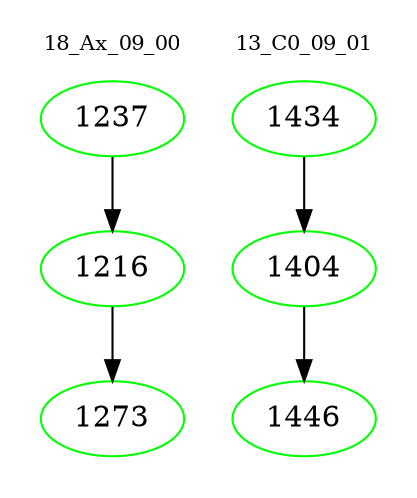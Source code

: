 digraph{
subgraph cluster_0 {
color = white
label = "18_Ax_09_00";
fontsize=10;
T0_1237 [label="1237", color="green"]
T0_1237 -> T0_1216 [color="black"]
T0_1216 [label="1216", color="green"]
T0_1216 -> T0_1273 [color="black"]
T0_1273 [label="1273", color="green"]
}
subgraph cluster_1 {
color = white
label = "13_C0_09_01";
fontsize=10;
T1_1434 [label="1434", color="green"]
T1_1434 -> T1_1404 [color="black"]
T1_1404 [label="1404", color="green"]
T1_1404 -> T1_1446 [color="black"]
T1_1446 [label="1446", color="green"]
}
}

